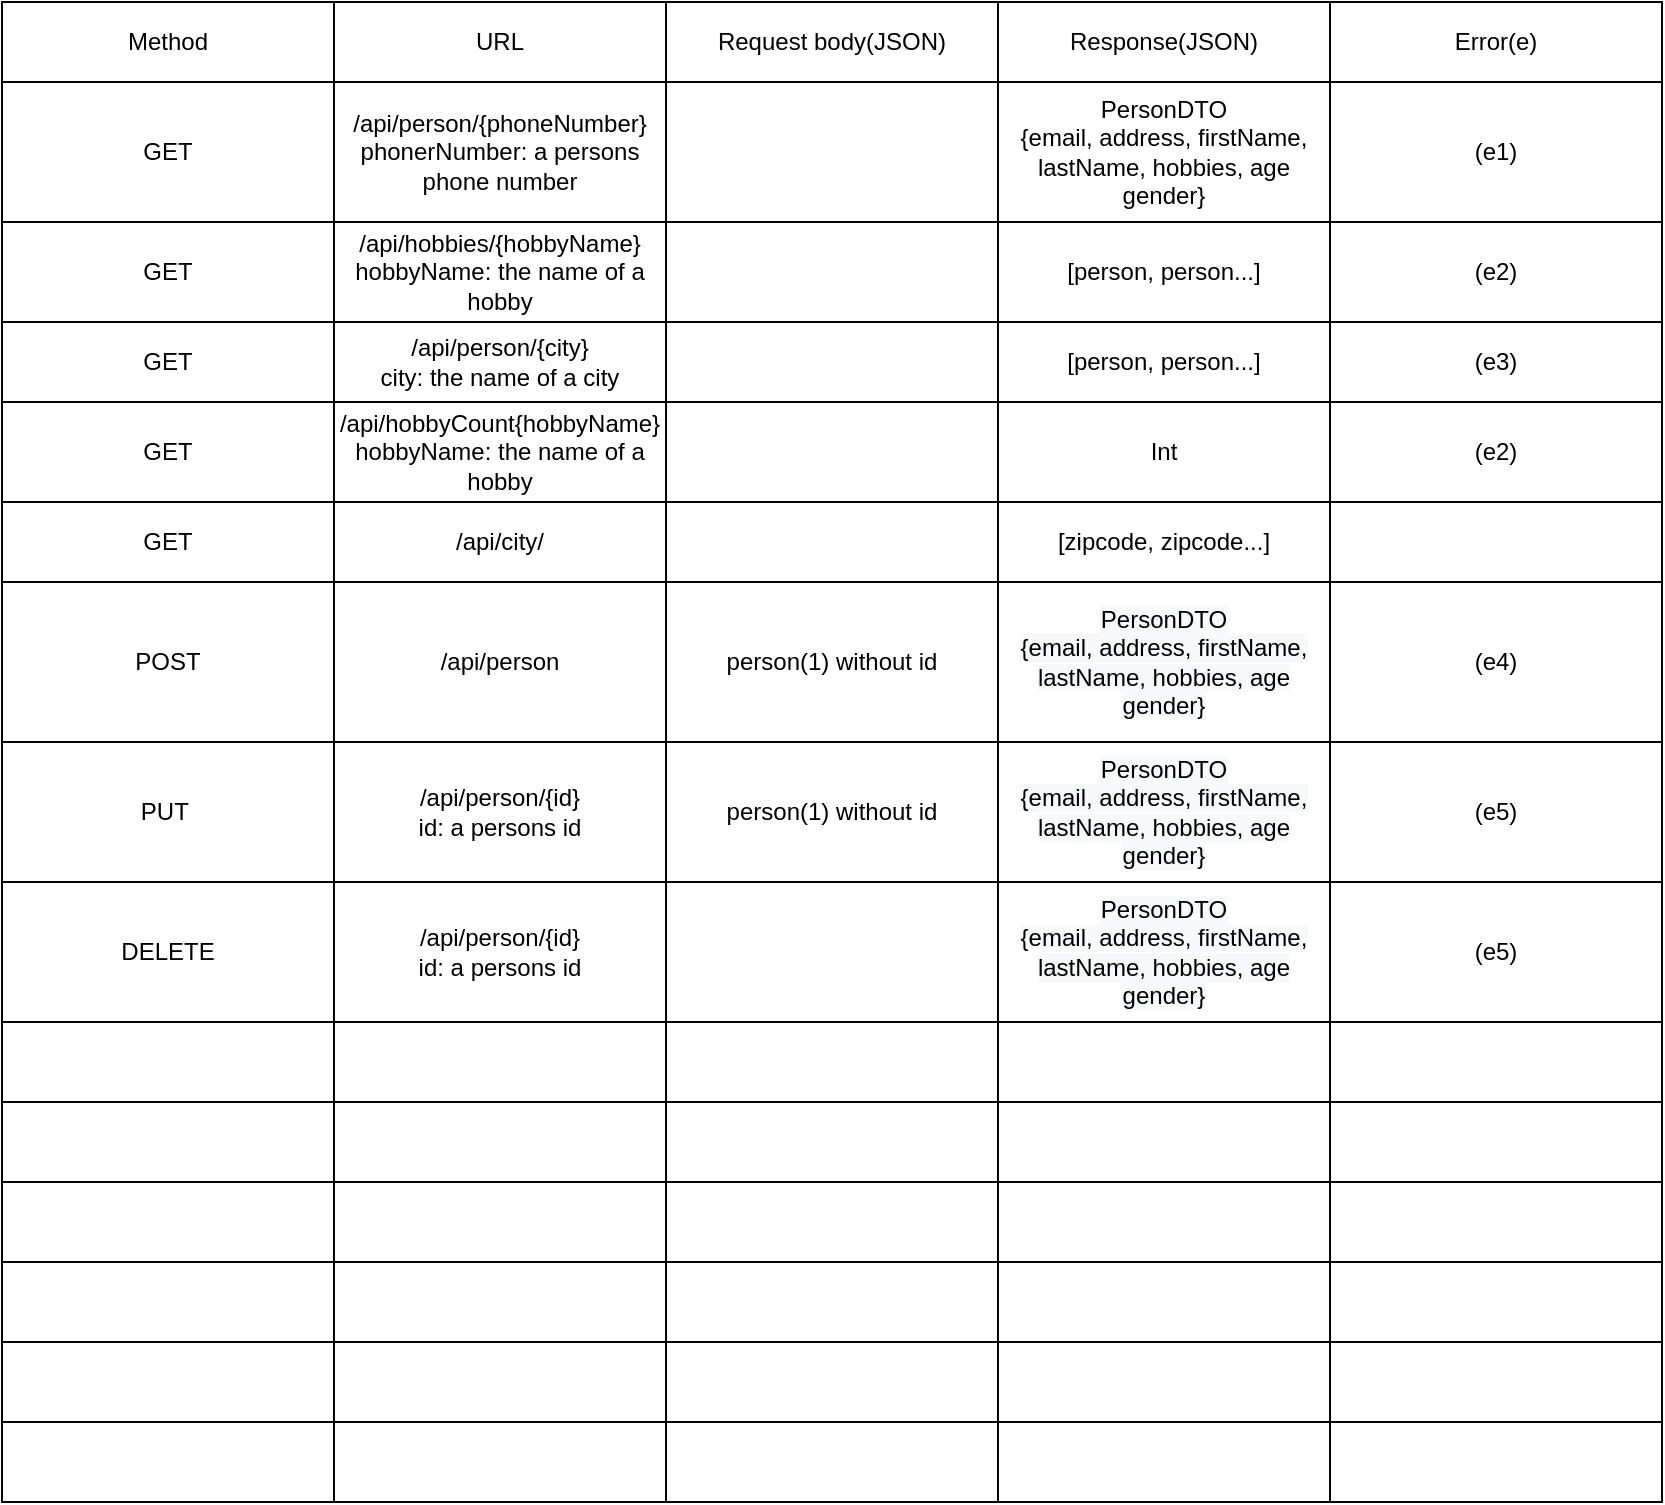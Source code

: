 <mxfile version="20.3.7" type="github">
  <diagram id="j8MIKw62AZeavG9Pxoqh" name="Side-1">
    <mxGraphModel dx="1038" dy="579" grid="1" gridSize="10" guides="1" tooltips="1" connect="1" arrows="1" fold="1" page="1" pageScale="1" pageWidth="827" pageHeight="1169" math="0" shadow="0">
      <root>
        <mxCell id="0" />
        <mxCell id="1" parent="0" />
        <mxCell id="_aWR4UNyZZ-UsJ6io7S8-28" value="" style="shape=table;startSize=0;container=1;collapsible=0;childLayout=tableLayout;" vertex="1" parent="1">
          <mxGeometry x="1" width="830" height="750" as="geometry" />
        </mxCell>
        <mxCell id="_aWR4UNyZZ-UsJ6io7S8-29" value="" style="shape=tableRow;horizontal=0;startSize=0;swimlaneHead=0;swimlaneBody=0;top=0;left=0;bottom=0;right=0;collapsible=0;dropTarget=0;fillColor=none;points=[[0,0.5],[1,0.5]];portConstraint=eastwest;" vertex="1" parent="_aWR4UNyZZ-UsJ6io7S8-28">
          <mxGeometry width="830" height="40" as="geometry" />
        </mxCell>
        <mxCell id="_aWR4UNyZZ-UsJ6io7S8-30" value="Method" style="shape=partialRectangle;html=1;whiteSpace=wrap;connectable=0;overflow=hidden;fillColor=none;top=0;left=0;bottom=0;right=0;pointerEvents=1;" vertex="1" parent="_aWR4UNyZZ-UsJ6io7S8-29">
          <mxGeometry width="166" height="40" as="geometry">
            <mxRectangle width="166" height="40" as="alternateBounds" />
          </mxGeometry>
        </mxCell>
        <mxCell id="_aWR4UNyZZ-UsJ6io7S8-31" value="URL" style="shape=partialRectangle;html=1;whiteSpace=wrap;connectable=0;overflow=hidden;fillColor=none;top=0;left=0;bottom=0;right=0;pointerEvents=1;" vertex="1" parent="_aWR4UNyZZ-UsJ6io7S8-29">
          <mxGeometry x="166" width="166" height="40" as="geometry">
            <mxRectangle width="166" height="40" as="alternateBounds" />
          </mxGeometry>
        </mxCell>
        <mxCell id="_aWR4UNyZZ-UsJ6io7S8-32" value="Request body(JSON)" style="shape=partialRectangle;html=1;whiteSpace=wrap;connectable=0;overflow=hidden;fillColor=none;top=0;left=0;bottom=0;right=0;pointerEvents=1;" vertex="1" parent="_aWR4UNyZZ-UsJ6io7S8-29">
          <mxGeometry x="332" width="166" height="40" as="geometry">
            <mxRectangle width="166" height="40" as="alternateBounds" />
          </mxGeometry>
        </mxCell>
        <mxCell id="_aWR4UNyZZ-UsJ6io7S8-33" value="Response(JSON)" style="shape=partialRectangle;html=1;whiteSpace=wrap;connectable=0;overflow=hidden;fillColor=none;top=0;left=0;bottom=0;right=0;pointerEvents=1;" vertex="1" parent="_aWR4UNyZZ-UsJ6io7S8-29">
          <mxGeometry x="498" width="166" height="40" as="geometry">
            <mxRectangle width="166" height="40" as="alternateBounds" />
          </mxGeometry>
        </mxCell>
        <mxCell id="_aWR4UNyZZ-UsJ6io7S8-34" value="Error(e)" style="shape=partialRectangle;html=1;whiteSpace=wrap;connectable=0;overflow=hidden;fillColor=none;top=0;left=0;bottom=0;right=0;pointerEvents=1;" vertex="1" parent="_aWR4UNyZZ-UsJ6io7S8-29">
          <mxGeometry x="664" width="166" height="40" as="geometry">
            <mxRectangle width="166" height="40" as="alternateBounds" />
          </mxGeometry>
        </mxCell>
        <mxCell id="_aWR4UNyZZ-UsJ6io7S8-35" value="" style="shape=tableRow;horizontal=0;startSize=0;swimlaneHead=0;swimlaneBody=0;top=0;left=0;bottom=0;right=0;collapsible=0;dropTarget=0;fillColor=none;points=[[0,0.5],[1,0.5]];portConstraint=eastwest;" vertex="1" parent="_aWR4UNyZZ-UsJ6io7S8-28">
          <mxGeometry y="40" width="830" height="70" as="geometry" />
        </mxCell>
        <mxCell id="_aWR4UNyZZ-UsJ6io7S8-36" value="GET" style="shape=partialRectangle;html=1;whiteSpace=wrap;connectable=0;overflow=hidden;fillColor=none;top=0;left=0;bottom=0;right=0;pointerEvents=1;" vertex="1" parent="_aWR4UNyZZ-UsJ6io7S8-35">
          <mxGeometry width="166" height="70" as="geometry">
            <mxRectangle width="166" height="70" as="alternateBounds" />
          </mxGeometry>
        </mxCell>
        <mxCell id="_aWR4UNyZZ-UsJ6io7S8-37" value="/api/person/{phoneNumber}&lt;br&gt;phonerNumber: a persons phone number" style="shape=partialRectangle;html=1;whiteSpace=wrap;connectable=0;overflow=hidden;fillColor=none;top=0;left=0;bottom=0;right=0;pointerEvents=1;" vertex="1" parent="_aWR4UNyZZ-UsJ6io7S8-35">
          <mxGeometry x="166" width="166" height="70" as="geometry">
            <mxRectangle width="166" height="70" as="alternateBounds" />
          </mxGeometry>
        </mxCell>
        <mxCell id="_aWR4UNyZZ-UsJ6io7S8-38" value="" style="shape=partialRectangle;html=1;whiteSpace=wrap;connectable=0;overflow=hidden;fillColor=none;top=0;left=0;bottom=0;right=0;pointerEvents=1;" vertex="1" parent="_aWR4UNyZZ-UsJ6io7S8-35">
          <mxGeometry x="332" width="166" height="70" as="geometry">
            <mxRectangle width="166" height="70" as="alternateBounds" />
          </mxGeometry>
        </mxCell>
        <mxCell id="_aWR4UNyZZ-UsJ6io7S8-39" value="PersonDTO&lt;br&gt;{email, address, firstName,&lt;br&gt;lastName, hobbies, age&lt;br&gt;gender}&lt;br&gt;" style="shape=partialRectangle;html=1;whiteSpace=wrap;connectable=0;overflow=hidden;fillColor=none;top=0;left=0;bottom=0;right=0;pointerEvents=1;" vertex="1" parent="_aWR4UNyZZ-UsJ6io7S8-35">
          <mxGeometry x="498" width="166" height="70" as="geometry">
            <mxRectangle width="166" height="70" as="alternateBounds" />
          </mxGeometry>
        </mxCell>
        <mxCell id="_aWR4UNyZZ-UsJ6io7S8-40" value="(e1)" style="shape=partialRectangle;html=1;whiteSpace=wrap;connectable=0;overflow=hidden;fillColor=none;top=0;left=0;bottom=0;right=0;pointerEvents=1;" vertex="1" parent="_aWR4UNyZZ-UsJ6io7S8-35">
          <mxGeometry x="664" width="166" height="70" as="geometry">
            <mxRectangle width="166" height="70" as="alternateBounds" />
          </mxGeometry>
        </mxCell>
        <mxCell id="_aWR4UNyZZ-UsJ6io7S8-41" value="" style="shape=tableRow;horizontal=0;startSize=0;swimlaneHead=0;swimlaneBody=0;top=0;left=0;bottom=0;right=0;collapsible=0;dropTarget=0;fillColor=none;points=[[0,0.5],[1,0.5]];portConstraint=eastwest;" vertex="1" parent="_aWR4UNyZZ-UsJ6io7S8-28">
          <mxGeometry y="110" width="830" height="50" as="geometry" />
        </mxCell>
        <mxCell id="_aWR4UNyZZ-UsJ6io7S8-42" value="GET" style="shape=partialRectangle;html=1;whiteSpace=wrap;connectable=0;overflow=hidden;fillColor=none;top=0;left=0;bottom=0;right=0;pointerEvents=1;" vertex="1" parent="_aWR4UNyZZ-UsJ6io7S8-41">
          <mxGeometry width="166" height="50" as="geometry">
            <mxRectangle width="166" height="50" as="alternateBounds" />
          </mxGeometry>
        </mxCell>
        <mxCell id="_aWR4UNyZZ-UsJ6io7S8-43" value="/api/hobbies/{hobbyName}&lt;br&gt;hobbyName: the name of a hobby" style="shape=partialRectangle;html=1;whiteSpace=wrap;connectable=0;overflow=hidden;fillColor=none;top=0;left=0;bottom=0;right=0;pointerEvents=1;" vertex="1" parent="_aWR4UNyZZ-UsJ6io7S8-41">
          <mxGeometry x="166" width="166" height="50" as="geometry">
            <mxRectangle width="166" height="50" as="alternateBounds" />
          </mxGeometry>
        </mxCell>
        <mxCell id="_aWR4UNyZZ-UsJ6io7S8-44" value="" style="shape=partialRectangle;html=1;whiteSpace=wrap;connectable=0;overflow=hidden;fillColor=none;top=0;left=0;bottom=0;right=0;pointerEvents=1;" vertex="1" parent="_aWR4UNyZZ-UsJ6io7S8-41">
          <mxGeometry x="332" width="166" height="50" as="geometry">
            <mxRectangle width="166" height="50" as="alternateBounds" />
          </mxGeometry>
        </mxCell>
        <mxCell id="_aWR4UNyZZ-UsJ6io7S8-45" value="[person, person...]" style="shape=partialRectangle;html=1;whiteSpace=wrap;connectable=0;overflow=hidden;fillColor=none;top=0;left=0;bottom=0;right=0;pointerEvents=1;" vertex="1" parent="_aWR4UNyZZ-UsJ6io7S8-41">
          <mxGeometry x="498" width="166" height="50" as="geometry">
            <mxRectangle width="166" height="50" as="alternateBounds" />
          </mxGeometry>
        </mxCell>
        <mxCell id="_aWR4UNyZZ-UsJ6io7S8-46" value="(e2)" style="shape=partialRectangle;html=1;whiteSpace=wrap;connectable=0;overflow=hidden;fillColor=none;top=0;left=0;bottom=0;right=0;pointerEvents=1;" vertex="1" parent="_aWR4UNyZZ-UsJ6io7S8-41">
          <mxGeometry x="664" width="166" height="50" as="geometry">
            <mxRectangle width="166" height="50" as="alternateBounds" />
          </mxGeometry>
        </mxCell>
        <mxCell id="_aWR4UNyZZ-UsJ6io7S8-47" value="" style="shape=tableRow;horizontal=0;startSize=0;swimlaneHead=0;swimlaneBody=0;top=0;left=0;bottom=0;right=0;collapsible=0;dropTarget=0;fillColor=none;points=[[0,0.5],[1,0.5]];portConstraint=eastwest;" vertex="1" parent="_aWR4UNyZZ-UsJ6io7S8-28">
          <mxGeometry y="160" width="830" height="40" as="geometry" />
        </mxCell>
        <mxCell id="_aWR4UNyZZ-UsJ6io7S8-48" value="GET" style="shape=partialRectangle;html=1;whiteSpace=wrap;connectable=0;overflow=hidden;fillColor=none;top=0;left=0;bottom=0;right=0;pointerEvents=1;" vertex="1" parent="_aWR4UNyZZ-UsJ6io7S8-47">
          <mxGeometry width="166" height="40" as="geometry">
            <mxRectangle width="166" height="40" as="alternateBounds" />
          </mxGeometry>
        </mxCell>
        <mxCell id="_aWR4UNyZZ-UsJ6io7S8-49" value="/api/person/{city}&lt;br&gt;city: the name of a city" style="shape=partialRectangle;html=1;whiteSpace=wrap;connectable=0;overflow=hidden;fillColor=none;top=0;left=0;bottom=0;right=0;pointerEvents=1;" vertex="1" parent="_aWR4UNyZZ-UsJ6io7S8-47">
          <mxGeometry x="166" width="166" height="40" as="geometry">
            <mxRectangle width="166" height="40" as="alternateBounds" />
          </mxGeometry>
        </mxCell>
        <mxCell id="_aWR4UNyZZ-UsJ6io7S8-50" value="" style="shape=partialRectangle;html=1;whiteSpace=wrap;connectable=0;overflow=hidden;fillColor=none;top=0;left=0;bottom=0;right=0;pointerEvents=1;" vertex="1" parent="_aWR4UNyZZ-UsJ6io7S8-47">
          <mxGeometry x="332" width="166" height="40" as="geometry">
            <mxRectangle width="166" height="40" as="alternateBounds" />
          </mxGeometry>
        </mxCell>
        <mxCell id="_aWR4UNyZZ-UsJ6io7S8-51" value="[person, person...]" style="shape=partialRectangle;html=1;whiteSpace=wrap;connectable=0;overflow=hidden;fillColor=none;top=0;left=0;bottom=0;right=0;pointerEvents=1;" vertex="1" parent="_aWR4UNyZZ-UsJ6io7S8-47">
          <mxGeometry x="498" width="166" height="40" as="geometry">
            <mxRectangle width="166" height="40" as="alternateBounds" />
          </mxGeometry>
        </mxCell>
        <mxCell id="_aWR4UNyZZ-UsJ6io7S8-52" value="(e3)" style="shape=partialRectangle;html=1;whiteSpace=wrap;connectable=0;overflow=hidden;fillColor=none;top=0;left=0;bottom=0;right=0;pointerEvents=1;" vertex="1" parent="_aWR4UNyZZ-UsJ6io7S8-47">
          <mxGeometry x="664" width="166" height="40" as="geometry">
            <mxRectangle width="166" height="40" as="alternateBounds" />
          </mxGeometry>
        </mxCell>
        <mxCell id="_aWR4UNyZZ-UsJ6io7S8-53" value="" style="shape=tableRow;horizontal=0;startSize=0;swimlaneHead=0;swimlaneBody=0;top=0;left=0;bottom=0;right=0;collapsible=0;dropTarget=0;fillColor=none;points=[[0,0.5],[1,0.5]];portConstraint=eastwest;" vertex="1" parent="_aWR4UNyZZ-UsJ6io7S8-28">
          <mxGeometry y="200" width="830" height="50" as="geometry" />
        </mxCell>
        <mxCell id="_aWR4UNyZZ-UsJ6io7S8-54" value="GET" style="shape=partialRectangle;html=1;whiteSpace=wrap;connectable=0;overflow=hidden;fillColor=none;top=0;left=0;bottom=0;right=0;pointerEvents=1;" vertex="1" parent="_aWR4UNyZZ-UsJ6io7S8-53">
          <mxGeometry width="166" height="50" as="geometry">
            <mxRectangle width="166" height="50" as="alternateBounds" />
          </mxGeometry>
        </mxCell>
        <mxCell id="_aWR4UNyZZ-UsJ6io7S8-55" value="/api/hobbyCount{hobbyName}&lt;br&gt;hobbyName: the name of a hobby" style="shape=partialRectangle;html=1;whiteSpace=wrap;connectable=0;overflow=hidden;fillColor=none;top=0;left=0;bottom=0;right=0;pointerEvents=1;" vertex="1" parent="_aWR4UNyZZ-UsJ6io7S8-53">
          <mxGeometry x="166" width="166" height="50" as="geometry">
            <mxRectangle width="166" height="50" as="alternateBounds" />
          </mxGeometry>
        </mxCell>
        <mxCell id="_aWR4UNyZZ-UsJ6io7S8-56" value="" style="shape=partialRectangle;html=1;whiteSpace=wrap;connectable=0;overflow=hidden;fillColor=none;top=0;left=0;bottom=0;right=0;pointerEvents=1;" vertex="1" parent="_aWR4UNyZZ-UsJ6io7S8-53">
          <mxGeometry x="332" width="166" height="50" as="geometry">
            <mxRectangle width="166" height="50" as="alternateBounds" />
          </mxGeometry>
        </mxCell>
        <mxCell id="_aWR4UNyZZ-UsJ6io7S8-57" value="Int" style="shape=partialRectangle;html=1;whiteSpace=wrap;connectable=0;overflow=hidden;fillColor=none;top=0;left=0;bottom=0;right=0;pointerEvents=1;" vertex="1" parent="_aWR4UNyZZ-UsJ6io7S8-53">
          <mxGeometry x="498" width="166" height="50" as="geometry">
            <mxRectangle width="166" height="50" as="alternateBounds" />
          </mxGeometry>
        </mxCell>
        <mxCell id="_aWR4UNyZZ-UsJ6io7S8-58" value="(e2)" style="shape=partialRectangle;html=1;whiteSpace=wrap;connectable=0;overflow=hidden;fillColor=none;top=0;left=0;bottom=0;right=0;pointerEvents=1;" vertex="1" parent="_aWR4UNyZZ-UsJ6io7S8-53">
          <mxGeometry x="664" width="166" height="50" as="geometry">
            <mxRectangle width="166" height="50" as="alternateBounds" />
          </mxGeometry>
        </mxCell>
        <mxCell id="_aWR4UNyZZ-UsJ6io7S8-59" value="" style="shape=tableRow;horizontal=0;startSize=0;swimlaneHead=0;swimlaneBody=0;top=0;left=0;bottom=0;right=0;collapsible=0;dropTarget=0;fillColor=none;points=[[0,0.5],[1,0.5]];portConstraint=eastwest;" vertex="1" parent="_aWR4UNyZZ-UsJ6io7S8-28">
          <mxGeometry y="250" width="830" height="40" as="geometry" />
        </mxCell>
        <mxCell id="_aWR4UNyZZ-UsJ6io7S8-60" value="GET" style="shape=partialRectangle;html=1;whiteSpace=wrap;connectable=0;overflow=hidden;fillColor=none;top=0;left=0;bottom=0;right=0;pointerEvents=1;" vertex="1" parent="_aWR4UNyZZ-UsJ6io7S8-59">
          <mxGeometry width="166" height="40" as="geometry">
            <mxRectangle width="166" height="40" as="alternateBounds" />
          </mxGeometry>
        </mxCell>
        <mxCell id="_aWR4UNyZZ-UsJ6io7S8-61" value="/api/city/" style="shape=partialRectangle;html=1;whiteSpace=wrap;connectable=0;overflow=hidden;fillColor=none;top=0;left=0;bottom=0;right=0;pointerEvents=1;" vertex="1" parent="_aWR4UNyZZ-UsJ6io7S8-59">
          <mxGeometry x="166" width="166" height="40" as="geometry">
            <mxRectangle width="166" height="40" as="alternateBounds" />
          </mxGeometry>
        </mxCell>
        <mxCell id="_aWR4UNyZZ-UsJ6io7S8-62" value="" style="shape=partialRectangle;html=1;whiteSpace=wrap;connectable=0;overflow=hidden;fillColor=none;top=0;left=0;bottom=0;right=0;pointerEvents=1;" vertex="1" parent="_aWR4UNyZZ-UsJ6io7S8-59">
          <mxGeometry x="332" width="166" height="40" as="geometry">
            <mxRectangle width="166" height="40" as="alternateBounds" />
          </mxGeometry>
        </mxCell>
        <mxCell id="_aWR4UNyZZ-UsJ6io7S8-63" value="[zipcode, zipcode...]" style="shape=partialRectangle;html=1;whiteSpace=wrap;connectable=0;overflow=hidden;fillColor=none;top=0;left=0;bottom=0;right=0;pointerEvents=1;" vertex="1" parent="_aWR4UNyZZ-UsJ6io7S8-59">
          <mxGeometry x="498" width="166" height="40" as="geometry">
            <mxRectangle width="166" height="40" as="alternateBounds" />
          </mxGeometry>
        </mxCell>
        <mxCell id="_aWR4UNyZZ-UsJ6io7S8-64" value="" style="shape=partialRectangle;html=1;whiteSpace=wrap;connectable=0;overflow=hidden;fillColor=none;top=0;left=0;bottom=0;right=0;pointerEvents=1;" vertex="1" parent="_aWR4UNyZZ-UsJ6io7S8-59">
          <mxGeometry x="664" width="166" height="40" as="geometry">
            <mxRectangle width="166" height="40" as="alternateBounds" />
          </mxGeometry>
        </mxCell>
        <mxCell id="_aWR4UNyZZ-UsJ6io7S8-65" value="" style="shape=tableRow;horizontal=0;startSize=0;swimlaneHead=0;swimlaneBody=0;top=0;left=0;bottom=0;right=0;collapsible=0;dropTarget=0;fillColor=none;points=[[0,0.5],[1,0.5]];portConstraint=eastwest;" vertex="1" parent="_aWR4UNyZZ-UsJ6io7S8-28">
          <mxGeometry y="290" width="830" height="80" as="geometry" />
        </mxCell>
        <mxCell id="_aWR4UNyZZ-UsJ6io7S8-66" value="POST" style="shape=partialRectangle;html=1;whiteSpace=wrap;connectable=0;overflow=hidden;fillColor=none;top=0;left=0;bottom=0;right=0;pointerEvents=1;" vertex="1" parent="_aWR4UNyZZ-UsJ6io7S8-65">
          <mxGeometry width="166" height="80" as="geometry">
            <mxRectangle width="166" height="80" as="alternateBounds" />
          </mxGeometry>
        </mxCell>
        <mxCell id="_aWR4UNyZZ-UsJ6io7S8-67" value="/api/person" style="shape=partialRectangle;html=1;whiteSpace=wrap;connectable=0;overflow=hidden;fillColor=none;top=0;left=0;bottom=0;right=0;pointerEvents=1;" vertex="1" parent="_aWR4UNyZZ-UsJ6io7S8-65">
          <mxGeometry x="166" width="166" height="80" as="geometry">
            <mxRectangle width="166" height="80" as="alternateBounds" />
          </mxGeometry>
        </mxCell>
        <mxCell id="_aWR4UNyZZ-UsJ6io7S8-68" value="person(1) without id" style="shape=partialRectangle;html=1;whiteSpace=wrap;connectable=0;overflow=hidden;fillColor=none;top=0;left=0;bottom=0;right=0;pointerEvents=1;" vertex="1" parent="_aWR4UNyZZ-UsJ6io7S8-65">
          <mxGeometry x="332" width="166" height="80" as="geometry">
            <mxRectangle width="166" height="80" as="alternateBounds" />
          </mxGeometry>
        </mxCell>
        <mxCell id="_aWR4UNyZZ-UsJ6io7S8-69" value="&lt;span style=&quot;color: rgb(0, 0, 0); font-family: Helvetica; font-size: 12px; font-style: normal; font-variant-ligatures: normal; font-variant-caps: normal; font-weight: 400; letter-spacing: normal; orphans: 2; text-align: center; text-indent: 0px; text-transform: none; widows: 2; word-spacing: 0px; -webkit-text-stroke-width: 0px; background-color: rgb(248, 249, 250); text-decoration-thickness: initial; text-decoration-style: initial; text-decoration-color: initial; float: none; display: inline !important;&quot;&gt;PersonDTO&lt;/span&gt;&lt;br style=&quot;color: rgb(0, 0, 0); font-family: Helvetica; font-size: 12px; font-style: normal; font-variant-ligatures: normal; font-variant-caps: normal; font-weight: 400; letter-spacing: normal; orphans: 2; text-align: center; text-indent: 0px; text-transform: none; widows: 2; word-spacing: 0px; -webkit-text-stroke-width: 0px; background-color: rgb(248, 249, 250); text-decoration-thickness: initial; text-decoration-style: initial; text-decoration-color: initial;&quot;&gt;&lt;span style=&quot;color: rgb(0, 0, 0); font-family: Helvetica; font-size: 12px; font-style: normal; font-variant-ligatures: normal; font-variant-caps: normal; font-weight: 400; letter-spacing: normal; orphans: 2; text-align: center; text-indent: 0px; text-transform: none; widows: 2; word-spacing: 0px; -webkit-text-stroke-width: 0px; background-color: rgb(248, 249, 250); text-decoration-thickness: initial; text-decoration-style: initial; text-decoration-color: initial; float: none; display: inline !important;&quot;&gt;{email, address, firstName,&lt;/span&gt;&lt;br style=&quot;color: rgb(0, 0, 0); font-family: Helvetica; font-size: 12px; font-style: normal; font-variant-ligatures: normal; font-variant-caps: normal; font-weight: 400; letter-spacing: normal; orphans: 2; text-align: center; text-indent: 0px; text-transform: none; widows: 2; word-spacing: 0px; -webkit-text-stroke-width: 0px; background-color: rgb(248, 249, 250); text-decoration-thickness: initial; text-decoration-style: initial; text-decoration-color: initial;&quot;&gt;&lt;span style=&quot;color: rgb(0, 0, 0); font-family: Helvetica; font-size: 12px; font-style: normal; font-variant-ligatures: normal; font-variant-caps: normal; font-weight: 400; letter-spacing: normal; orphans: 2; text-align: center; text-indent: 0px; text-transform: none; widows: 2; word-spacing: 0px; -webkit-text-stroke-width: 0px; background-color: rgb(248, 249, 250); text-decoration-thickness: initial; text-decoration-style: initial; text-decoration-color: initial; float: none; display: inline !important;&quot;&gt;lastName, hobbies, age&lt;/span&gt;&lt;br style=&quot;color: rgb(0, 0, 0); font-family: Helvetica; font-size: 12px; font-style: normal; font-variant-ligatures: normal; font-variant-caps: normal; font-weight: 400; letter-spacing: normal; orphans: 2; text-align: center; text-indent: 0px; text-transform: none; widows: 2; word-spacing: 0px; -webkit-text-stroke-width: 0px; background-color: rgb(248, 249, 250); text-decoration-thickness: initial; text-decoration-style: initial; text-decoration-color: initial;&quot;&gt;&lt;span style=&quot;color: rgb(0, 0, 0); font-family: Helvetica; font-size: 12px; font-style: normal; font-variant-ligatures: normal; font-variant-caps: normal; font-weight: 400; letter-spacing: normal; orphans: 2; text-align: center; text-indent: 0px; text-transform: none; widows: 2; word-spacing: 0px; -webkit-text-stroke-width: 0px; background-color: rgb(248, 249, 250); text-decoration-thickness: initial; text-decoration-style: initial; text-decoration-color: initial; float: none; display: inline !important;&quot;&gt;gender}&lt;/span&gt;" style="shape=partialRectangle;html=1;whiteSpace=wrap;connectable=0;overflow=hidden;fillColor=none;top=0;left=0;bottom=0;right=0;pointerEvents=1;" vertex="1" parent="_aWR4UNyZZ-UsJ6io7S8-65">
          <mxGeometry x="498" width="166" height="80" as="geometry">
            <mxRectangle width="166" height="80" as="alternateBounds" />
          </mxGeometry>
        </mxCell>
        <mxCell id="_aWR4UNyZZ-UsJ6io7S8-70" value="(e4)" style="shape=partialRectangle;html=1;whiteSpace=wrap;connectable=0;overflow=hidden;fillColor=none;top=0;left=0;bottom=0;right=0;pointerEvents=1;" vertex="1" parent="_aWR4UNyZZ-UsJ6io7S8-65">
          <mxGeometry x="664" width="166" height="80" as="geometry">
            <mxRectangle width="166" height="80" as="alternateBounds" />
          </mxGeometry>
        </mxCell>
        <mxCell id="_aWR4UNyZZ-UsJ6io7S8-71" value="" style="shape=tableRow;horizontal=0;startSize=0;swimlaneHead=0;swimlaneBody=0;top=0;left=0;bottom=0;right=0;collapsible=0;dropTarget=0;fillColor=none;points=[[0,0.5],[1,0.5]];portConstraint=eastwest;" vertex="1" parent="_aWR4UNyZZ-UsJ6io7S8-28">
          <mxGeometry y="370" width="830" height="70" as="geometry" />
        </mxCell>
        <mxCell id="_aWR4UNyZZ-UsJ6io7S8-72" value="PUT&lt;span style=&quot;white-space: pre;&quot;&gt;	&lt;/span&gt;" style="shape=partialRectangle;html=1;whiteSpace=wrap;connectable=0;overflow=hidden;fillColor=none;top=0;left=0;bottom=0;right=0;pointerEvents=1;" vertex="1" parent="_aWR4UNyZZ-UsJ6io7S8-71">
          <mxGeometry width="166" height="70" as="geometry">
            <mxRectangle width="166" height="70" as="alternateBounds" />
          </mxGeometry>
        </mxCell>
        <mxCell id="_aWR4UNyZZ-UsJ6io7S8-73" value="/api/person/{id}&lt;br&gt;id: a persons id" style="shape=partialRectangle;html=1;whiteSpace=wrap;connectable=0;overflow=hidden;fillColor=none;top=0;left=0;bottom=0;right=0;pointerEvents=1;" vertex="1" parent="_aWR4UNyZZ-UsJ6io7S8-71">
          <mxGeometry x="166" width="166" height="70" as="geometry">
            <mxRectangle width="166" height="70" as="alternateBounds" />
          </mxGeometry>
        </mxCell>
        <mxCell id="_aWR4UNyZZ-UsJ6io7S8-74" value="person(1) without id" style="shape=partialRectangle;html=1;whiteSpace=wrap;connectable=0;overflow=hidden;fillColor=none;top=0;left=0;bottom=0;right=0;pointerEvents=1;" vertex="1" parent="_aWR4UNyZZ-UsJ6io7S8-71">
          <mxGeometry x="332" width="166" height="70" as="geometry">
            <mxRectangle width="166" height="70" as="alternateBounds" />
          </mxGeometry>
        </mxCell>
        <mxCell id="_aWR4UNyZZ-UsJ6io7S8-75" value="&lt;span style=&quot;color: rgb(0, 0, 0); font-family: Helvetica; font-size: 12px; font-style: normal; font-variant-ligatures: normal; font-variant-caps: normal; font-weight: 400; letter-spacing: normal; orphans: 2; text-align: center; text-indent: 0px; text-transform: none; widows: 2; word-spacing: 0px; -webkit-text-stroke-width: 0px; background-color: rgb(248, 249, 250); text-decoration-thickness: initial; text-decoration-style: initial; text-decoration-color: initial; float: none; display: inline !important;&quot;&gt;PersonDTO&lt;/span&gt;&lt;br style=&quot;color: rgb(0, 0, 0); font-family: Helvetica; font-size: 12px; font-style: normal; font-variant-ligatures: normal; font-variant-caps: normal; font-weight: 400; letter-spacing: normal; orphans: 2; text-align: center; text-indent: 0px; text-transform: none; widows: 2; word-spacing: 0px; -webkit-text-stroke-width: 0px; background-color: rgb(248, 249, 250); text-decoration-thickness: initial; text-decoration-style: initial; text-decoration-color: initial;&quot;&gt;&lt;span style=&quot;color: rgb(0, 0, 0); font-family: Helvetica; font-size: 12px; font-style: normal; font-variant-ligatures: normal; font-variant-caps: normal; font-weight: 400; letter-spacing: normal; orphans: 2; text-align: center; text-indent: 0px; text-transform: none; widows: 2; word-spacing: 0px; -webkit-text-stroke-width: 0px; background-color: rgb(248, 249, 250); text-decoration-thickness: initial; text-decoration-style: initial; text-decoration-color: initial; float: none; display: inline !important;&quot;&gt;{email, address, firstName,&lt;/span&gt;&lt;br style=&quot;color: rgb(0, 0, 0); font-family: Helvetica; font-size: 12px; font-style: normal; font-variant-ligatures: normal; font-variant-caps: normal; font-weight: 400; letter-spacing: normal; orphans: 2; text-align: center; text-indent: 0px; text-transform: none; widows: 2; word-spacing: 0px; -webkit-text-stroke-width: 0px; background-color: rgb(248, 249, 250); text-decoration-thickness: initial; text-decoration-style: initial; text-decoration-color: initial;&quot;&gt;&lt;span style=&quot;color: rgb(0, 0, 0); font-family: Helvetica; font-size: 12px; font-style: normal; font-variant-ligatures: normal; font-variant-caps: normal; font-weight: 400; letter-spacing: normal; orphans: 2; text-align: center; text-indent: 0px; text-transform: none; widows: 2; word-spacing: 0px; -webkit-text-stroke-width: 0px; background-color: rgb(248, 249, 250); text-decoration-thickness: initial; text-decoration-style: initial; text-decoration-color: initial; float: none; display: inline !important;&quot;&gt;lastName, hobbies, age&lt;/span&gt;&lt;br style=&quot;color: rgb(0, 0, 0); font-family: Helvetica; font-size: 12px; font-style: normal; font-variant-ligatures: normal; font-variant-caps: normal; font-weight: 400; letter-spacing: normal; orphans: 2; text-align: center; text-indent: 0px; text-transform: none; widows: 2; word-spacing: 0px; -webkit-text-stroke-width: 0px; background-color: rgb(248, 249, 250); text-decoration-thickness: initial; text-decoration-style: initial; text-decoration-color: initial;&quot;&gt;&lt;span style=&quot;color: rgb(0, 0, 0); font-family: Helvetica; font-size: 12px; font-style: normal; font-variant-ligatures: normal; font-variant-caps: normal; font-weight: 400; letter-spacing: normal; orphans: 2; text-align: center; text-indent: 0px; text-transform: none; widows: 2; word-spacing: 0px; -webkit-text-stroke-width: 0px; background-color: rgb(248, 249, 250); text-decoration-thickness: initial; text-decoration-style: initial; text-decoration-color: initial; float: none; display: inline !important;&quot;&gt;gender}&lt;/span&gt;" style="shape=partialRectangle;html=1;whiteSpace=wrap;connectable=0;overflow=hidden;fillColor=none;top=0;left=0;bottom=0;right=0;pointerEvents=1;" vertex="1" parent="_aWR4UNyZZ-UsJ6io7S8-71">
          <mxGeometry x="498" width="166" height="70" as="geometry">
            <mxRectangle width="166" height="70" as="alternateBounds" />
          </mxGeometry>
        </mxCell>
        <mxCell id="_aWR4UNyZZ-UsJ6io7S8-76" value="(e5)" style="shape=partialRectangle;html=1;whiteSpace=wrap;connectable=0;overflow=hidden;fillColor=none;top=0;left=0;bottom=0;right=0;pointerEvents=1;" vertex="1" parent="_aWR4UNyZZ-UsJ6io7S8-71">
          <mxGeometry x="664" width="166" height="70" as="geometry">
            <mxRectangle width="166" height="70" as="alternateBounds" />
          </mxGeometry>
        </mxCell>
        <mxCell id="_aWR4UNyZZ-UsJ6io7S8-77" value="" style="shape=tableRow;horizontal=0;startSize=0;swimlaneHead=0;swimlaneBody=0;top=0;left=0;bottom=0;right=0;collapsible=0;dropTarget=0;fillColor=none;points=[[0,0.5],[1,0.5]];portConstraint=eastwest;" vertex="1" parent="_aWR4UNyZZ-UsJ6io7S8-28">
          <mxGeometry y="440" width="830" height="70" as="geometry" />
        </mxCell>
        <mxCell id="_aWR4UNyZZ-UsJ6io7S8-78" value="DELETE" style="shape=partialRectangle;html=1;whiteSpace=wrap;connectable=0;overflow=hidden;fillColor=none;top=0;left=0;bottom=0;right=0;pointerEvents=1;" vertex="1" parent="_aWR4UNyZZ-UsJ6io7S8-77">
          <mxGeometry width="166" height="70" as="geometry">
            <mxRectangle width="166" height="70" as="alternateBounds" />
          </mxGeometry>
        </mxCell>
        <mxCell id="_aWR4UNyZZ-UsJ6io7S8-79" value="/api/person/{id}&lt;br&gt;id: a persons id" style="shape=partialRectangle;html=1;whiteSpace=wrap;connectable=0;overflow=hidden;fillColor=none;top=0;left=0;bottom=0;right=0;pointerEvents=1;" vertex="1" parent="_aWR4UNyZZ-UsJ6io7S8-77">
          <mxGeometry x="166" width="166" height="70" as="geometry">
            <mxRectangle width="166" height="70" as="alternateBounds" />
          </mxGeometry>
        </mxCell>
        <mxCell id="_aWR4UNyZZ-UsJ6io7S8-80" value="" style="shape=partialRectangle;html=1;whiteSpace=wrap;connectable=0;overflow=hidden;fillColor=none;top=0;left=0;bottom=0;right=0;pointerEvents=1;" vertex="1" parent="_aWR4UNyZZ-UsJ6io7S8-77">
          <mxGeometry x="332" width="166" height="70" as="geometry">
            <mxRectangle width="166" height="70" as="alternateBounds" />
          </mxGeometry>
        </mxCell>
        <mxCell id="_aWR4UNyZZ-UsJ6io7S8-81" value="&lt;span style=&quot;color: rgb(0, 0, 0); font-family: Helvetica; font-size: 12px; font-style: normal; font-variant-ligatures: normal; font-variant-caps: normal; font-weight: 400; letter-spacing: normal; orphans: 2; text-align: center; text-indent: 0px; text-transform: none; widows: 2; word-spacing: 0px; -webkit-text-stroke-width: 0px; background-color: rgb(248, 249, 250); text-decoration-thickness: initial; text-decoration-style: initial; text-decoration-color: initial; float: none; display: inline !important;&quot;&gt;PersonDTO&lt;/span&gt;&lt;br style=&quot;color: rgb(0, 0, 0); font-family: Helvetica; font-size: 12px; font-style: normal; font-variant-ligatures: normal; font-variant-caps: normal; font-weight: 400; letter-spacing: normal; orphans: 2; text-align: center; text-indent: 0px; text-transform: none; widows: 2; word-spacing: 0px; -webkit-text-stroke-width: 0px; background-color: rgb(248, 249, 250); text-decoration-thickness: initial; text-decoration-style: initial; text-decoration-color: initial;&quot;&gt;&lt;span style=&quot;color: rgb(0, 0, 0); font-family: Helvetica; font-size: 12px; font-style: normal; font-variant-ligatures: normal; font-variant-caps: normal; font-weight: 400; letter-spacing: normal; orphans: 2; text-align: center; text-indent: 0px; text-transform: none; widows: 2; word-spacing: 0px; -webkit-text-stroke-width: 0px; background-color: rgb(248, 249, 250); text-decoration-thickness: initial; text-decoration-style: initial; text-decoration-color: initial; float: none; display: inline !important;&quot;&gt;{email, address, firstName,&lt;/span&gt;&lt;br style=&quot;color: rgb(0, 0, 0); font-family: Helvetica; font-size: 12px; font-style: normal; font-variant-ligatures: normal; font-variant-caps: normal; font-weight: 400; letter-spacing: normal; orphans: 2; text-align: center; text-indent: 0px; text-transform: none; widows: 2; word-spacing: 0px; -webkit-text-stroke-width: 0px; background-color: rgb(248, 249, 250); text-decoration-thickness: initial; text-decoration-style: initial; text-decoration-color: initial;&quot;&gt;&lt;span style=&quot;color: rgb(0, 0, 0); font-family: Helvetica; font-size: 12px; font-style: normal; font-variant-ligatures: normal; font-variant-caps: normal; font-weight: 400; letter-spacing: normal; orphans: 2; text-align: center; text-indent: 0px; text-transform: none; widows: 2; word-spacing: 0px; -webkit-text-stroke-width: 0px; background-color: rgb(248, 249, 250); text-decoration-thickness: initial; text-decoration-style: initial; text-decoration-color: initial; float: none; display: inline !important;&quot;&gt;lastName, hobbies, age&lt;/span&gt;&lt;br style=&quot;color: rgb(0, 0, 0); font-family: Helvetica; font-size: 12px; font-style: normal; font-variant-ligatures: normal; font-variant-caps: normal; font-weight: 400; letter-spacing: normal; orphans: 2; text-align: center; text-indent: 0px; text-transform: none; widows: 2; word-spacing: 0px; -webkit-text-stroke-width: 0px; background-color: rgb(248, 249, 250); text-decoration-thickness: initial; text-decoration-style: initial; text-decoration-color: initial;&quot;&gt;&lt;span style=&quot;color: rgb(0, 0, 0); font-family: Helvetica; font-size: 12px; font-style: normal; font-variant-ligatures: normal; font-variant-caps: normal; font-weight: 400; letter-spacing: normal; orphans: 2; text-align: center; text-indent: 0px; text-transform: none; widows: 2; word-spacing: 0px; -webkit-text-stroke-width: 0px; background-color: rgb(248, 249, 250); text-decoration-thickness: initial; text-decoration-style: initial; text-decoration-color: initial; float: none; display: inline !important;&quot;&gt;gender}&lt;/span&gt;" style="shape=partialRectangle;html=1;whiteSpace=wrap;connectable=0;overflow=hidden;fillColor=none;top=0;left=0;bottom=0;right=0;pointerEvents=1;" vertex="1" parent="_aWR4UNyZZ-UsJ6io7S8-77">
          <mxGeometry x="498" width="166" height="70" as="geometry">
            <mxRectangle width="166" height="70" as="alternateBounds" />
          </mxGeometry>
        </mxCell>
        <mxCell id="_aWR4UNyZZ-UsJ6io7S8-82" value="(e5)" style="shape=partialRectangle;html=1;whiteSpace=wrap;connectable=0;overflow=hidden;fillColor=none;top=0;left=0;bottom=0;right=0;pointerEvents=1;" vertex="1" parent="_aWR4UNyZZ-UsJ6io7S8-77">
          <mxGeometry x="664" width="166" height="70" as="geometry">
            <mxRectangle width="166" height="70" as="alternateBounds" />
          </mxGeometry>
        </mxCell>
        <mxCell id="_aWR4UNyZZ-UsJ6io7S8-83" value="" style="shape=tableRow;horizontal=0;startSize=0;swimlaneHead=0;swimlaneBody=0;top=0;left=0;bottom=0;right=0;collapsible=0;dropTarget=0;fillColor=none;points=[[0,0.5],[1,0.5]];portConstraint=eastwest;" vertex="1" parent="_aWR4UNyZZ-UsJ6io7S8-28">
          <mxGeometry y="510" width="830" height="40" as="geometry" />
        </mxCell>
        <mxCell id="_aWR4UNyZZ-UsJ6io7S8-84" value="" style="shape=partialRectangle;html=1;whiteSpace=wrap;connectable=0;overflow=hidden;fillColor=none;top=0;left=0;bottom=0;right=0;pointerEvents=1;" vertex="1" parent="_aWR4UNyZZ-UsJ6io7S8-83">
          <mxGeometry width="166" height="40" as="geometry">
            <mxRectangle width="166" height="40" as="alternateBounds" />
          </mxGeometry>
        </mxCell>
        <mxCell id="_aWR4UNyZZ-UsJ6io7S8-85" value="" style="shape=partialRectangle;html=1;whiteSpace=wrap;connectable=0;overflow=hidden;fillColor=none;top=0;left=0;bottom=0;right=0;pointerEvents=1;" vertex="1" parent="_aWR4UNyZZ-UsJ6io7S8-83">
          <mxGeometry x="166" width="166" height="40" as="geometry">
            <mxRectangle width="166" height="40" as="alternateBounds" />
          </mxGeometry>
        </mxCell>
        <mxCell id="_aWR4UNyZZ-UsJ6io7S8-86" value="" style="shape=partialRectangle;html=1;whiteSpace=wrap;connectable=0;overflow=hidden;fillColor=none;top=0;left=0;bottom=0;right=0;pointerEvents=1;" vertex="1" parent="_aWR4UNyZZ-UsJ6io7S8-83">
          <mxGeometry x="332" width="166" height="40" as="geometry">
            <mxRectangle width="166" height="40" as="alternateBounds" />
          </mxGeometry>
        </mxCell>
        <mxCell id="_aWR4UNyZZ-UsJ6io7S8-87" value="" style="shape=partialRectangle;html=1;whiteSpace=wrap;connectable=0;overflow=hidden;fillColor=none;top=0;left=0;bottom=0;right=0;pointerEvents=1;" vertex="1" parent="_aWR4UNyZZ-UsJ6io7S8-83">
          <mxGeometry x="498" width="166" height="40" as="geometry">
            <mxRectangle width="166" height="40" as="alternateBounds" />
          </mxGeometry>
        </mxCell>
        <mxCell id="_aWR4UNyZZ-UsJ6io7S8-88" value="" style="shape=partialRectangle;html=1;whiteSpace=wrap;connectable=0;overflow=hidden;fillColor=none;top=0;left=0;bottom=0;right=0;pointerEvents=1;" vertex="1" parent="_aWR4UNyZZ-UsJ6io7S8-83">
          <mxGeometry x="664" width="166" height="40" as="geometry">
            <mxRectangle width="166" height="40" as="alternateBounds" />
          </mxGeometry>
        </mxCell>
        <mxCell id="_aWR4UNyZZ-UsJ6io7S8-89" value="" style="shape=tableRow;horizontal=0;startSize=0;swimlaneHead=0;swimlaneBody=0;top=0;left=0;bottom=0;right=0;collapsible=0;dropTarget=0;fillColor=none;points=[[0,0.5],[1,0.5]];portConstraint=eastwest;" vertex="1" parent="_aWR4UNyZZ-UsJ6io7S8-28">
          <mxGeometry y="550" width="830" height="40" as="geometry" />
        </mxCell>
        <mxCell id="_aWR4UNyZZ-UsJ6io7S8-90" value="" style="shape=partialRectangle;html=1;whiteSpace=wrap;connectable=0;overflow=hidden;fillColor=none;top=0;left=0;bottom=0;right=0;pointerEvents=1;" vertex="1" parent="_aWR4UNyZZ-UsJ6io7S8-89">
          <mxGeometry width="166" height="40" as="geometry">
            <mxRectangle width="166" height="40" as="alternateBounds" />
          </mxGeometry>
        </mxCell>
        <mxCell id="_aWR4UNyZZ-UsJ6io7S8-91" value="" style="shape=partialRectangle;html=1;whiteSpace=wrap;connectable=0;overflow=hidden;fillColor=none;top=0;left=0;bottom=0;right=0;pointerEvents=1;" vertex="1" parent="_aWR4UNyZZ-UsJ6io7S8-89">
          <mxGeometry x="166" width="166" height="40" as="geometry">
            <mxRectangle width="166" height="40" as="alternateBounds" />
          </mxGeometry>
        </mxCell>
        <mxCell id="_aWR4UNyZZ-UsJ6io7S8-92" value="" style="shape=partialRectangle;html=1;whiteSpace=wrap;connectable=0;overflow=hidden;fillColor=none;top=0;left=0;bottom=0;right=0;pointerEvents=1;" vertex="1" parent="_aWR4UNyZZ-UsJ6io7S8-89">
          <mxGeometry x="332" width="166" height="40" as="geometry">
            <mxRectangle width="166" height="40" as="alternateBounds" />
          </mxGeometry>
        </mxCell>
        <mxCell id="_aWR4UNyZZ-UsJ6io7S8-93" value="" style="shape=partialRectangle;html=1;whiteSpace=wrap;connectable=0;overflow=hidden;fillColor=none;top=0;left=0;bottom=0;right=0;pointerEvents=1;" vertex="1" parent="_aWR4UNyZZ-UsJ6io7S8-89">
          <mxGeometry x="498" width="166" height="40" as="geometry">
            <mxRectangle width="166" height="40" as="alternateBounds" />
          </mxGeometry>
        </mxCell>
        <mxCell id="_aWR4UNyZZ-UsJ6io7S8-94" value="" style="shape=partialRectangle;html=1;whiteSpace=wrap;connectable=0;overflow=hidden;fillColor=none;top=0;left=0;bottom=0;right=0;pointerEvents=1;" vertex="1" parent="_aWR4UNyZZ-UsJ6io7S8-89">
          <mxGeometry x="664" width="166" height="40" as="geometry">
            <mxRectangle width="166" height="40" as="alternateBounds" />
          </mxGeometry>
        </mxCell>
        <mxCell id="_aWR4UNyZZ-UsJ6io7S8-95" value="" style="shape=tableRow;horizontal=0;startSize=0;swimlaneHead=0;swimlaneBody=0;top=0;left=0;bottom=0;right=0;collapsible=0;dropTarget=0;fillColor=none;points=[[0,0.5],[1,0.5]];portConstraint=eastwest;" vertex="1" parent="_aWR4UNyZZ-UsJ6io7S8-28">
          <mxGeometry y="590" width="830" height="40" as="geometry" />
        </mxCell>
        <mxCell id="_aWR4UNyZZ-UsJ6io7S8-96" value="" style="shape=partialRectangle;html=1;whiteSpace=wrap;connectable=0;overflow=hidden;fillColor=none;top=0;left=0;bottom=0;right=0;pointerEvents=1;" vertex="1" parent="_aWR4UNyZZ-UsJ6io7S8-95">
          <mxGeometry width="166" height="40" as="geometry">
            <mxRectangle width="166" height="40" as="alternateBounds" />
          </mxGeometry>
        </mxCell>
        <mxCell id="_aWR4UNyZZ-UsJ6io7S8-97" value="" style="shape=partialRectangle;html=1;whiteSpace=wrap;connectable=0;overflow=hidden;fillColor=none;top=0;left=0;bottom=0;right=0;pointerEvents=1;" vertex="1" parent="_aWR4UNyZZ-UsJ6io7S8-95">
          <mxGeometry x="166" width="166" height="40" as="geometry">
            <mxRectangle width="166" height="40" as="alternateBounds" />
          </mxGeometry>
        </mxCell>
        <mxCell id="_aWR4UNyZZ-UsJ6io7S8-98" value="" style="shape=partialRectangle;html=1;whiteSpace=wrap;connectable=0;overflow=hidden;fillColor=none;top=0;left=0;bottom=0;right=0;pointerEvents=1;" vertex="1" parent="_aWR4UNyZZ-UsJ6io7S8-95">
          <mxGeometry x="332" width="166" height="40" as="geometry">
            <mxRectangle width="166" height="40" as="alternateBounds" />
          </mxGeometry>
        </mxCell>
        <mxCell id="_aWR4UNyZZ-UsJ6io7S8-99" value="" style="shape=partialRectangle;html=1;whiteSpace=wrap;connectable=0;overflow=hidden;fillColor=none;top=0;left=0;bottom=0;right=0;pointerEvents=1;" vertex="1" parent="_aWR4UNyZZ-UsJ6io7S8-95">
          <mxGeometry x="498" width="166" height="40" as="geometry">
            <mxRectangle width="166" height="40" as="alternateBounds" />
          </mxGeometry>
        </mxCell>
        <mxCell id="_aWR4UNyZZ-UsJ6io7S8-100" value="" style="shape=partialRectangle;html=1;whiteSpace=wrap;connectable=0;overflow=hidden;fillColor=none;top=0;left=0;bottom=0;right=0;pointerEvents=1;" vertex="1" parent="_aWR4UNyZZ-UsJ6io7S8-95">
          <mxGeometry x="664" width="166" height="40" as="geometry">
            <mxRectangle width="166" height="40" as="alternateBounds" />
          </mxGeometry>
        </mxCell>
        <mxCell id="_aWR4UNyZZ-UsJ6io7S8-101" value="" style="shape=tableRow;horizontal=0;startSize=0;swimlaneHead=0;swimlaneBody=0;top=0;left=0;bottom=0;right=0;collapsible=0;dropTarget=0;fillColor=none;points=[[0,0.5],[1,0.5]];portConstraint=eastwest;" vertex="1" parent="_aWR4UNyZZ-UsJ6io7S8-28">
          <mxGeometry y="630" width="830" height="40" as="geometry" />
        </mxCell>
        <mxCell id="_aWR4UNyZZ-UsJ6io7S8-102" value="" style="shape=partialRectangle;html=1;whiteSpace=wrap;connectable=0;overflow=hidden;fillColor=none;top=0;left=0;bottom=0;right=0;pointerEvents=1;" vertex="1" parent="_aWR4UNyZZ-UsJ6io7S8-101">
          <mxGeometry width="166" height="40" as="geometry">
            <mxRectangle width="166" height="40" as="alternateBounds" />
          </mxGeometry>
        </mxCell>
        <mxCell id="_aWR4UNyZZ-UsJ6io7S8-103" value="" style="shape=partialRectangle;html=1;whiteSpace=wrap;connectable=0;overflow=hidden;fillColor=none;top=0;left=0;bottom=0;right=0;pointerEvents=1;" vertex="1" parent="_aWR4UNyZZ-UsJ6io7S8-101">
          <mxGeometry x="166" width="166" height="40" as="geometry">
            <mxRectangle width="166" height="40" as="alternateBounds" />
          </mxGeometry>
        </mxCell>
        <mxCell id="_aWR4UNyZZ-UsJ6io7S8-104" value="" style="shape=partialRectangle;html=1;whiteSpace=wrap;connectable=0;overflow=hidden;fillColor=none;top=0;left=0;bottom=0;right=0;pointerEvents=1;" vertex="1" parent="_aWR4UNyZZ-UsJ6io7S8-101">
          <mxGeometry x="332" width="166" height="40" as="geometry">
            <mxRectangle width="166" height="40" as="alternateBounds" />
          </mxGeometry>
        </mxCell>
        <mxCell id="_aWR4UNyZZ-UsJ6io7S8-105" value="" style="shape=partialRectangle;html=1;whiteSpace=wrap;connectable=0;overflow=hidden;fillColor=none;top=0;left=0;bottom=0;right=0;pointerEvents=1;" vertex="1" parent="_aWR4UNyZZ-UsJ6io7S8-101">
          <mxGeometry x="498" width="166" height="40" as="geometry">
            <mxRectangle width="166" height="40" as="alternateBounds" />
          </mxGeometry>
        </mxCell>
        <mxCell id="_aWR4UNyZZ-UsJ6io7S8-106" value="" style="shape=partialRectangle;html=1;whiteSpace=wrap;connectable=0;overflow=hidden;fillColor=none;top=0;left=0;bottom=0;right=0;pointerEvents=1;" vertex="1" parent="_aWR4UNyZZ-UsJ6io7S8-101">
          <mxGeometry x="664" width="166" height="40" as="geometry">
            <mxRectangle width="166" height="40" as="alternateBounds" />
          </mxGeometry>
        </mxCell>
        <mxCell id="_aWR4UNyZZ-UsJ6io7S8-107" value="" style="shape=tableRow;horizontal=0;startSize=0;swimlaneHead=0;swimlaneBody=0;top=0;left=0;bottom=0;right=0;collapsible=0;dropTarget=0;fillColor=none;points=[[0,0.5],[1,0.5]];portConstraint=eastwest;" vertex="1" parent="_aWR4UNyZZ-UsJ6io7S8-28">
          <mxGeometry y="670" width="830" height="40" as="geometry" />
        </mxCell>
        <mxCell id="_aWR4UNyZZ-UsJ6io7S8-108" value="" style="shape=partialRectangle;html=1;whiteSpace=wrap;connectable=0;overflow=hidden;fillColor=none;top=0;left=0;bottom=0;right=0;pointerEvents=1;" vertex="1" parent="_aWR4UNyZZ-UsJ6io7S8-107">
          <mxGeometry width="166" height="40" as="geometry">
            <mxRectangle width="166" height="40" as="alternateBounds" />
          </mxGeometry>
        </mxCell>
        <mxCell id="_aWR4UNyZZ-UsJ6io7S8-109" value="" style="shape=partialRectangle;html=1;whiteSpace=wrap;connectable=0;overflow=hidden;fillColor=none;top=0;left=0;bottom=0;right=0;pointerEvents=1;" vertex="1" parent="_aWR4UNyZZ-UsJ6io7S8-107">
          <mxGeometry x="166" width="166" height="40" as="geometry">
            <mxRectangle width="166" height="40" as="alternateBounds" />
          </mxGeometry>
        </mxCell>
        <mxCell id="_aWR4UNyZZ-UsJ6io7S8-110" value="" style="shape=partialRectangle;html=1;whiteSpace=wrap;connectable=0;overflow=hidden;fillColor=none;top=0;left=0;bottom=0;right=0;pointerEvents=1;" vertex="1" parent="_aWR4UNyZZ-UsJ6io7S8-107">
          <mxGeometry x="332" width="166" height="40" as="geometry">
            <mxRectangle width="166" height="40" as="alternateBounds" />
          </mxGeometry>
        </mxCell>
        <mxCell id="_aWR4UNyZZ-UsJ6io7S8-111" value="" style="shape=partialRectangle;html=1;whiteSpace=wrap;connectable=0;overflow=hidden;fillColor=none;top=0;left=0;bottom=0;right=0;pointerEvents=1;" vertex="1" parent="_aWR4UNyZZ-UsJ6io7S8-107">
          <mxGeometry x="498" width="166" height="40" as="geometry">
            <mxRectangle width="166" height="40" as="alternateBounds" />
          </mxGeometry>
        </mxCell>
        <mxCell id="_aWR4UNyZZ-UsJ6io7S8-112" value="" style="shape=partialRectangle;html=1;whiteSpace=wrap;connectable=0;overflow=hidden;fillColor=none;top=0;left=0;bottom=0;right=0;pointerEvents=1;" vertex="1" parent="_aWR4UNyZZ-UsJ6io7S8-107">
          <mxGeometry x="664" width="166" height="40" as="geometry">
            <mxRectangle width="166" height="40" as="alternateBounds" />
          </mxGeometry>
        </mxCell>
        <mxCell id="_aWR4UNyZZ-UsJ6io7S8-113" value="" style="shape=tableRow;horizontal=0;startSize=0;swimlaneHead=0;swimlaneBody=0;top=0;left=0;bottom=0;right=0;collapsible=0;dropTarget=0;fillColor=none;points=[[0,0.5],[1,0.5]];portConstraint=eastwest;" vertex="1" parent="_aWR4UNyZZ-UsJ6io7S8-28">
          <mxGeometry y="710" width="830" height="40" as="geometry" />
        </mxCell>
        <mxCell id="_aWR4UNyZZ-UsJ6io7S8-114" value="" style="shape=partialRectangle;html=1;whiteSpace=wrap;connectable=0;overflow=hidden;fillColor=none;top=0;left=0;bottom=0;right=0;pointerEvents=1;" vertex="1" parent="_aWR4UNyZZ-UsJ6io7S8-113">
          <mxGeometry width="166" height="40" as="geometry">
            <mxRectangle width="166" height="40" as="alternateBounds" />
          </mxGeometry>
        </mxCell>
        <mxCell id="_aWR4UNyZZ-UsJ6io7S8-115" value="" style="shape=partialRectangle;html=1;whiteSpace=wrap;connectable=0;overflow=hidden;fillColor=none;top=0;left=0;bottom=0;right=0;pointerEvents=1;" vertex="1" parent="_aWR4UNyZZ-UsJ6io7S8-113">
          <mxGeometry x="166" width="166" height="40" as="geometry">
            <mxRectangle width="166" height="40" as="alternateBounds" />
          </mxGeometry>
        </mxCell>
        <mxCell id="_aWR4UNyZZ-UsJ6io7S8-116" value="" style="shape=partialRectangle;html=1;whiteSpace=wrap;connectable=0;overflow=hidden;fillColor=none;top=0;left=0;bottom=0;right=0;pointerEvents=1;" vertex="1" parent="_aWR4UNyZZ-UsJ6io7S8-113">
          <mxGeometry x="332" width="166" height="40" as="geometry">
            <mxRectangle width="166" height="40" as="alternateBounds" />
          </mxGeometry>
        </mxCell>
        <mxCell id="_aWR4UNyZZ-UsJ6io7S8-117" value="" style="shape=partialRectangle;html=1;whiteSpace=wrap;connectable=0;overflow=hidden;fillColor=none;top=0;left=0;bottom=0;right=0;pointerEvents=1;" vertex="1" parent="_aWR4UNyZZ-UsJ6io7S8-113">
          <mxGeometry x="498" width="166" height="40" as="geometry">
            <mxRectangle width="166" height="40" as="alternateBounds" />
          </mxGeometry>
        </mxCell>
        <mxCell id="_aWR4UNyZZ-UsJ6io7S8-118" value="" style="shape=partialRectangle;html=1;whiteSpace=wrap;connectable=0;overflow=hidden;fillColor=none;top=0;left=0;bottom=0;right=0;pointerEvents=1;" vertex="1" parent="_aWR4UNyZZ-UsJ6io7S8-113">
          <mxGeometry x="664" width="166" height="40" as="geometry">
            <mxRectangle width="166" height="40" as="alternateBounds" />
          </mxGeometry>
        </mxCell>
      </root>
    </mxGraphModel>
  </diagram>
</mxfile>
